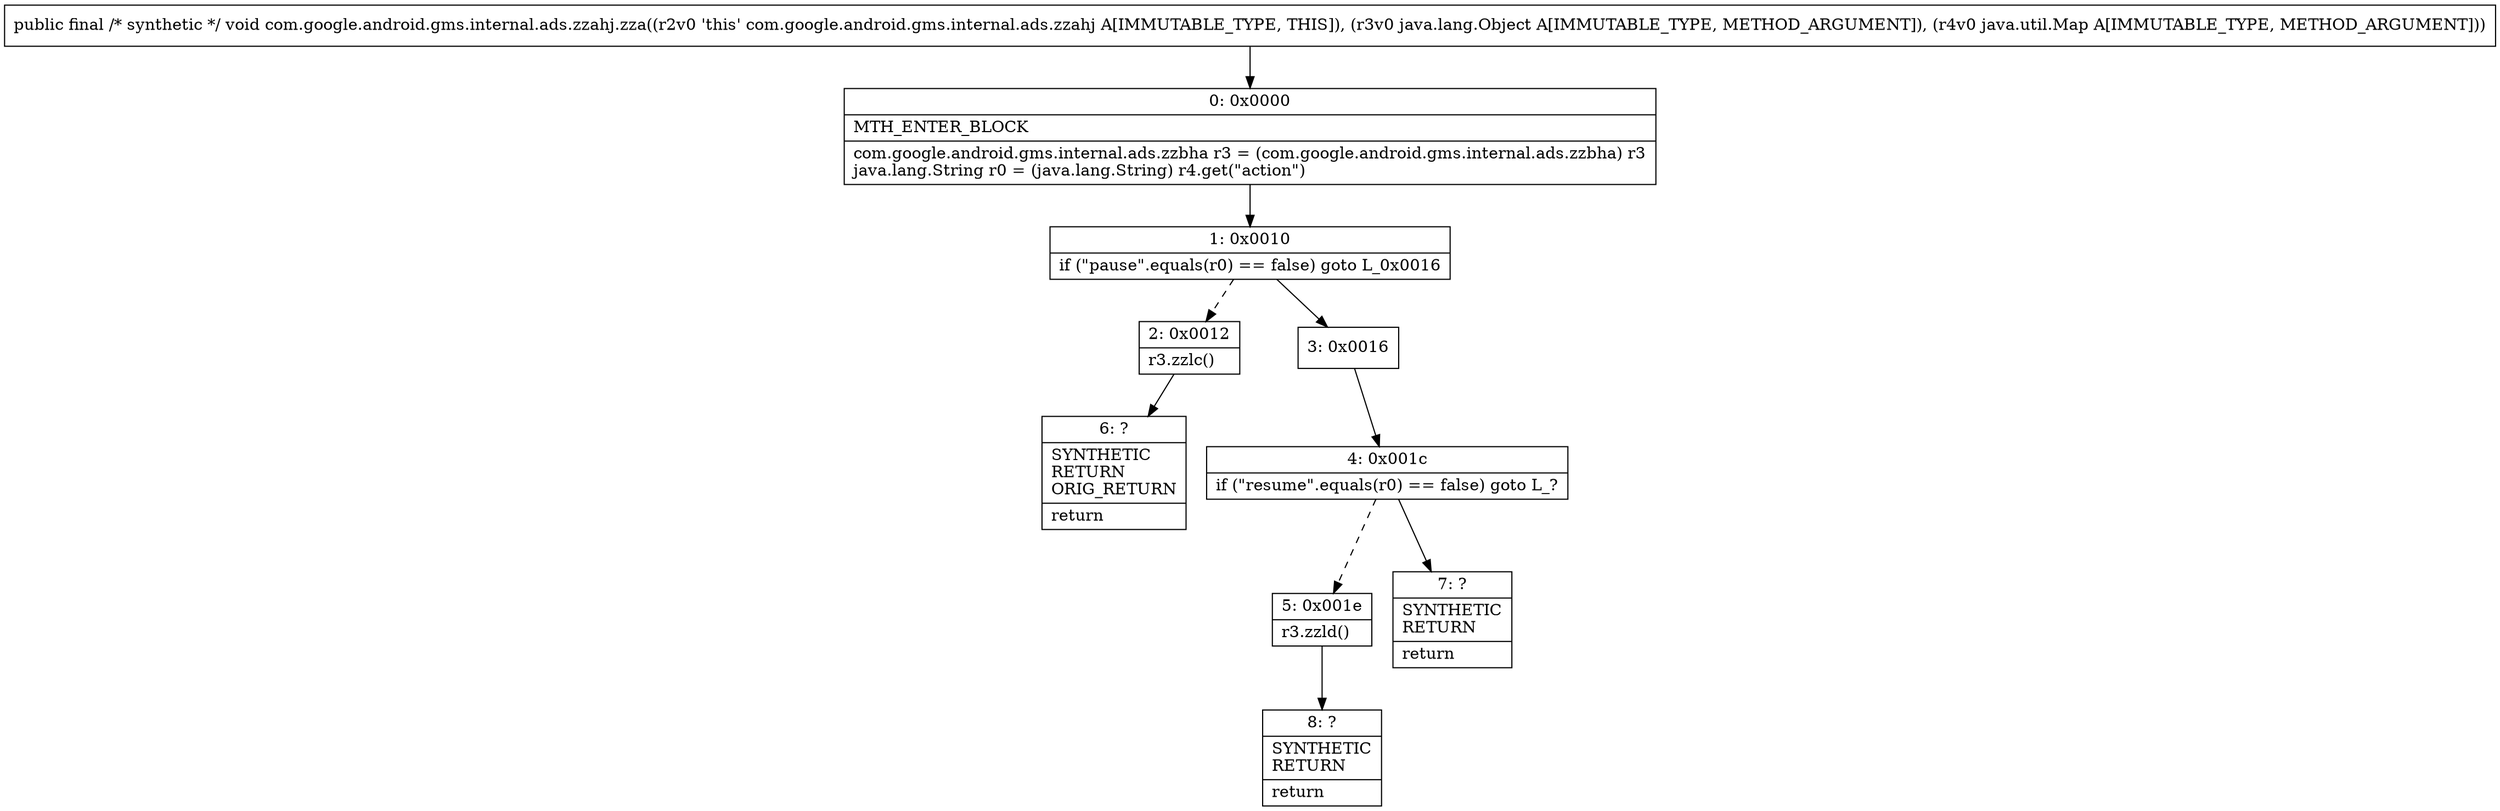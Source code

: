 digraph "CFG forcom.google.android.gms.internal.ads.zzahj.zza(Ljava\/lang\/Object;Ljava\/util\/Map;)V" {
Node_0 [shape=record,label="{0\:\ 0x0000|MTH_ENTER_BLOCK\l|com.google.android.gms.internal.ads.zzbha r3 = (com.google.android.gms.internal.ads.zzbha) r3\ljava.lang.String r0 = (java.lang.String) r4.get(\"action\")\l}"];
Node_1 [shape=record,label="{1\:\ 0x0010|if (\"pause\".equals(r0) == false) goto L_0x0016\l}"];
Node_2 [shape=record,label="{2\:\ 0x0012|r3.zzlc()\l}"];
Node_3 [shape=record,label="{3\:\ 0x0016}"];
Node_4 [shape=record,label="{4\:\ 0x001c|if (\"resume\".equals(r0) == false) goto L_?\l}"];
Node_5 [shape=record,label="{5\:\ 0x001e|r3.zzld()\l}"];
Node_6 [shape=record,label="{6\:\ ?|SYNTHETIC\lRETURN\lORIG_RETURN\l|return\l}"];
Node_7 [shape=record,label="{7\:\ ?|SYNTHETIC\lRETURN\l|return\l}"];
Node_8 [shape=record,label="{8\:\ ?|SYNTHETIC\lRETURN\l|return\l}"];
MethodNode[shape=record,label="{public final \/* synthetic *\/ void com.google.android.gms.internal.ads.zzahj.zza((r2v0 'this' com.google.android.gms.internal.ads.zzahj A[IMMUTABLE_TYPE, THIS]), (r3v0 java.lang.Object A[IMMUTABLE_TYPE, METHOD_ARGUMENT]), (r4v0 java.util.Map A[IMMUTABLE_TYPE, METHOD_ARGUMENT])) }"];
MethodNode -> Node_0;
Node_0 -> Node_1;
Node_1 -> Node_2[style=dashed];
Node_1 -> Node_3;
Node_2 -> Node_6;
Node_3 -> Node_4;
Node_4 -> Node_5[style=dashed];
Node_4 -> Node_7;
Node_5 -> Node_8;
}

